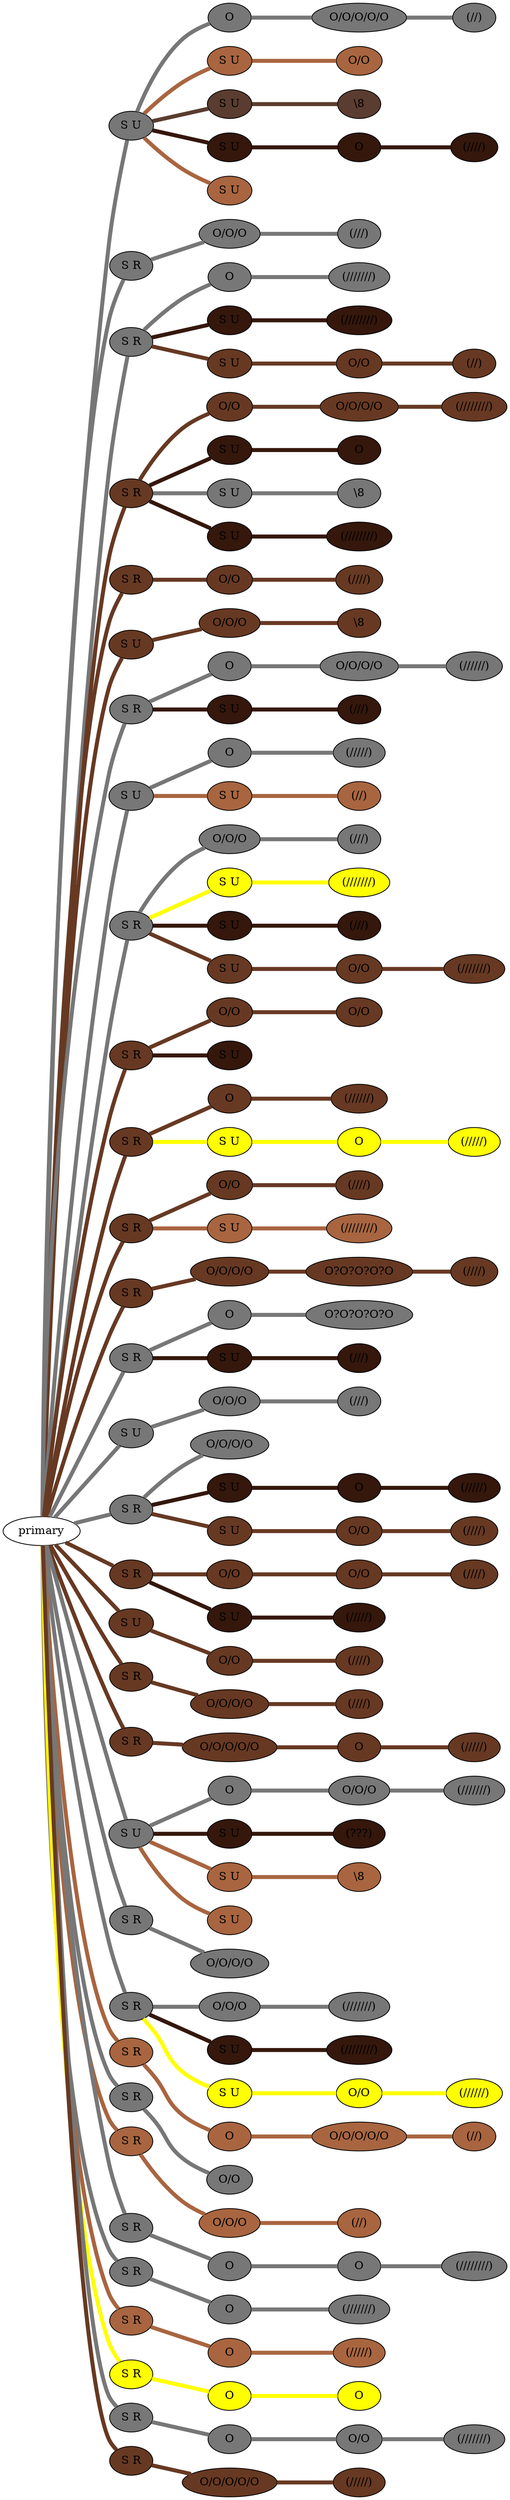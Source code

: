 graph {
 graph [rankdir=LR]
"primary" -- "1" [penwidth=5,color="#777777"]
"1" [label="S U", style=filled, fillcolor="#777777"]
"1" -- "1:0" [penwidth=5,color="#777777"]
"1:0" [label="O", style=filled, fillcolor="#777777"]
"1:0" -- "1:1" [penwidth=5,color="#777777"]
"1:1" [label="O/O/O/O/O", style=filled, fillcolor="#777777"]
"1:1" -- "1:2" [penwidth=5,color="#777777"]
"1:2" [label="(//)", style=filled, fillcolor="#777777"]
"1" -- "1s1" [penwidth=5,color="#A86540"]
"1s1" [label="S U", style=filled, fillcolor="#A86540"]
"1s1" -- "1s1:0" [penwidth=5,color="#A86540"]
"1s1:0" [label="O/O", style=filled, fillcolor="#A86540"]
"1" -- "1s2" [penwidth=5,color="#5A3D30"]
"1s2" [label="S U", style=filled, fillcolor="#5A3D30"]
"1s2" -- "1s2:0" [penwidth=5,color="#5A3D30"]
"1s2:0" [label="\\8", style=filled, fillcolor="#5A3D30"]
"1" -- "1s3" [penwidth=5,color="#35170C"]
"1s3" [label="S U", style=filled, fillcolor="#35170C"]
"1s3" -- "1s3:0" [penwidth=5,color="#35170C"]
"1s3:0" [label="O", style=filled, fillcolor="#35170C"]
"1s3:0" -- "1s3:1" [penwidth=5,color="#35170C"]
"1s3:1" [label="(////)", style=filled, fillcolor="#35170C"]
"1" -- "1s4" [penwidth=5,color="#A86540"]
"1s4" [label="S U", style=filled, fillcolor="#A86540"]
"primary" -- "2" [penwidth=5,color="#777777"]
"2" [label="S R", style=filled, fillcolor="#777777"]
"2" -- "2:0" [penwidth=5,color="#777777"]
"2:0" [label="O/O/O", style=filled, fillcolor="#777777"]
"2:0" -- "2:1" [penwidth=5,color="#777777"]
"2:1" [label="(///)", style=filled, fillcolor="#777777"]
"primary" -- "3" [penwidth=5,color="#777777"]
"3" [label="S R", style=filled, fillcolor="#777777"]
"3" -- "3:0" [penwidth=5,color="#777777"]
"3:0" [label="O", style=filled, fillcolor="#777777"]
"3:0" -- "3:1" [penwidth=5,color="#777777"]
"3:1" [label="(///////)", style=filled, fillcolor="#777777"]
"3" -- "3s1" [penwidth=5,color="#35170C"]
"3s1" [label="S U", style=filled, fillcolor="#35170C"]
"3s1" -- "3s1:0" [penwidth=5,color="#35170C"]
"3s1:0" [label="(////////)", style=filled, fillcolor="#35170C"]
"3" -- "3s2" [penwidth=5,color="#673923"]
"3s2" [label="S U", style=filled, fillcolor="#673923"]
"3s2" -- "3s2:0" [penwidth=5,color="#673923"]
"3s2:0" [label="O/O", style=filled, fillcolor="#673923"]
"3s2:0" -- "3s2:1" [penwidth=5,color="#673923"]
"3s2:1" [label="(//)", style=filled, fillcolor="#673923"]
"primary" -- "4" [penwidth=5,color="#673923"]
"4" [label="S R", style=filled, fillcolor="#673923"]
"4" -- "4:0" [penwidth=5,color="#673923"]
"4:0" [label="O/O", style=filled, fillcolor="#673923"]
"4:0" -- "4:1" [penwidth=5,color="#673923"]
"4:1" [label="O/O/O/O", style=filled, fillcolor="#673923"]
"4:1" -- "4:2" [penwidth=5,color="#673923"]
"4:2" [label="(////////)", style=filled, fillcolor="#673923"]
"4" -- "4s1" [penwidth=5,color="#35170C"]
"4s1" [label="S U", style=filled, fillcolor="#35170C"]
"4s1" -- "4s1:0" [penwidth=5,color="#35170C"]
"4s1:0" [label="O", style=filled, fillcolor="#35170C"]
"4" -- "4s2" [penwidth=5,color="#777777"]
"4s2" [label="S U", style=filled, fillcolor="#777777"]
"4s2" -- "4s2:0" [penwidth=5,color="#777777"]
"4s2:0" [label="\\8", style=filled, fillcolor="#777777"]
"4" -- "4s3" [penwidth=5,color="#35170C"]
"4s3" [label="S U", style=filled, fillcolor="#35170C"]
"4s3" -- "4s3:0" [penwidth=5,color="#35170C"]
"4s3:0" [label="(////////)", style=filled, fillcolor="#35170C"]
"primary" -- "5" [penwidth=5,color="#673923"]
"5" [label="S R", style=filled, fillcolor="#673923"]
"5" -- "5:0" [penwidth=5,color="#673923"]
"5:0" [label="O/O", style=filled, fillcolor="#673923"]
"5:0" -- "5:1" [penwidth=5,color="#673923"]
"5:1" [label="(////)", style=filled, fillcolor="#673923"]
"primary" -- "6" [penwidth=5,color="#673923"]
"6" [label="S U", style=filled, fillcolor="#673923"]
"6" -- "6:0" [penwidth=5,color="#673923"]
"6:0" [label="O/O/O", style=filled, fillcolor="#673923"]
"6:0" -- "6:1" [penwidth=5,color="#673923"]
"6:1" [label="\\8", style=filled, fillcolor="#673923"]
"primary" -- "7" [penwidth=5,color="#777777"]
"7" [label="S R", style=filled, fillcolor="#777777"]
"7" -- "7:0" [penwidth=5,color="#777777"]
"7:0" [label="O", style=filled, fillcolor="#777777"]
"7:0" -- "7:1" [penwidth=5,color="#777777"]
"7:1" [label="O/O/O/O", style=filled, fillcolor="#777777"]
"7:1" -- "7:2" [penwidth=5,color="#777777"]
"7:2" [label="(//////)", style=filled, fillcolor="#777777"]
"7" -- "7s1" [penwidth=5,color="#35170C"]
"7s1" [label="S U", style=filled, fillcolor="#35170C"]
"7s1" -- "7s1:0" [penwidth=5,color="#35170C"]
"7s1:0" [label="(///)", style=filled, fillcolor="#35170C"]
"primary" -- "8" [penwidth=5,color="#777777"]
"8" [label="S U", style=filled, fillcolor="#777777"]
"8" -- "8:0" [penwidth=5,color="#777777"]
"8:0" [label="O", style=filled, fillcolor="#777777"]
"8:0" -- "8:1" [penwidth=5,color="#777777"]
"8:1" [label="(/////)", style=filled, fillcolor="#777777"]
"8" -- "8s1" [penwidth=5,color="#A86540"]
"8s1" [label="S U", style=filled, fillcolor="#A86540"]
"8s1" -- "8s1:0" [penwidth=5,color="#A86540"]
"8s1:0" [label="(//)", style=filled, fillcolor="#A86540"]
"primary" -- "9" [penwidth=5,color="#777777"]
"9" [label="S R", style=filled, fillcolor="#777777"]
"9" -- "9:0" [penwidth=5,color="#777777"]
"9:0" [label="O/O/O", style=filled, fillcolor="#777777"]
"9:0" -- "9:1" [penwidth=5,color="#777777"]
"9:1" [label="(///)", style=filled, fillcolor="#777777"]
"9" -- "9s1" [penwidth=5,color=yellow]
"9s1" [label="S U", style=filled, fillcolor=yellow]
"9s1" -- "9s1:0" [penwidth=5,color=yellow]
"9s1:0" [label="(///////)", style=filled, fillcolor=yellow]
"9" -- "9s2" [penwidth=5,color="#35170C"]
"9s2" [label="S U", style=filled, fillcolor="#35170C"]
"9s2" -- "9s2:0" [penwidth=5,color="#35170C"]
"9s2:0" [label="(///)", style=filled, fillcolor="#35170C"]
"9" -- "9s3" [penwidth=5,color="#673923"]
"9s3" [label="S U", style=filled, fillcolor="#673923"]
"9s3" -- "9s3:0" [penwidth=5,color="#673923"]
"9s3:0" [label="O/O", style=filled, fillcolor="#673923"]
"9s3:0" -- "9s3:1" [penwidth=5,color="#673923"]
"9s3:1" [label="(///////)", style=filled, fillcolor="#673923"]
"primary" -- "10" [penwidth=5,color="#673923"]
"10" [label="S R", style=filled, fillcolor="#673923"]
"10" -- "10:0" [penwidth=5,color="#673923"]
"10:0" [label="O/O", style=filled, fillcolor="#673923"]
"10:0" -- "10:1" [penwidth=5,color="#673923"]
"10:1" [label="O/O", style=filled, fillcolor="#673923"]
"10" -- "10s1" [penwidth=5,color="#35170C"]
"10s1" [label="S U", style=filled, fillcolor="#35170C"]
"primary" -- "11" [penwidth=5,color="#673923"]
"11" [label="S R", style=filled, fillcolor="#673923"]
"11" -- "11:0" [penwidth=5,color="#673923"]
"11:0" [label="O", style=filled, fillcolor="#673923"]
"11:0" -- "11:1" [penwidth=5,color="#673923"]
"11:1" [label="(//////)", style=filled, fillcolor="#673923"]
"11" -- "11s1" [penwidth=5,color=yellow]
"11s1" [label="S U", style=filled, fillcolor=yellow]
"11s1" -- "11s1:0" [penwidth=5,color=yellow]
"11s1:0" [label="O", style=filled, fillcolor=yellow]
"11s1:0" -- "11s1:1" [penwidth=5,color=yellow]
"11s1:1" [label="(/////)", style=filled, fillcolor=yellow]
"primary" -- "12" [penwidth=5,color="#673923"]
"12" [label="S R", style=filled, fillcolor="#673923"]
"12" -- "12:0" [penwidth=5,color="#673923"]
"12:0" [label="O/O", style=filled, fillcolor="#673923"]
"12:0" -- "12:1" [penwidth=5,color="#673923"]
"12:1" [label="(////)", style=filled, fillcolor="#673923"]
"12" -- "12s1" [penwidth=5,color="#A86540"]
"12s1" [label="S U", style=filled, fillcolor="#A86540"]
"12s1" -- "12s1:0" [penwidth=5,color="#A86540"]
"12s1:0" [label="(////////)", style=filled, fillcolor="#A86540"]
"primary" -- "13" [penwidth=5,color="#673923"]
"13" [label="S R", style=filled, fillcolor="#673923"]
"13" -- "13:0" [penwidth=5,color="#673923"]
"13:0" [label="O/O/O/O", style=filled, fillcolor="#673923"]
"13:0" -- "13:1" [penwidth=5,color="#673923"]
"13:1" [label="O?O?O?O?O", style=filled, fillcolor="#673923"]
"13:1" -- "13:2" [penwidth=5,color="#673923"]
"13:2" [label="(////)", style=filled, fillcolor="#673923"]
"primary" -- "14" [penwidth=5,color="#777777"]
"14" [label="S R", style=filled, fillcolor="#777777"]
"14" -- "14:0" [penwidth=5,color="#777777"]
"14:0" [label="O", style=filled, fillcolor="#777777"]
"14:0" -- "14:1" [penwidth=5,color="#777777"]
"14:1" [label="O?O?O?O?O", style=filled, fillcolor="#777777"]
"14" -- "14s1" [penwidth=5,color="#35170C"]
"14s1" [label="S U", style=filled, fillcolor="#35170C"]
"14s1" -- "14s1:0" [penwidth=5,color="#35170C"]
"14s1:0" [label="(///)", style=filled, fillcolor="#35170C"]
"primary" -- "15" [penwidth=5,color="#777777"]
"15" [label="S U", style=filled, fillcolor="#777777"]
"15" -- "15:0" [penwidth=5,color="#777777"]
"15:0" [label="O/O/O", style=filled, fillcolor="#777777"]
"15:0" -- "15:1" [penwidth=5,color="#777777"]
"15:1" [label="(///)", style=filled, fillcolor="#777777"]
"primary" -- "16" [penwidth=5,color="#777777"]
"16" [label="S R", style=filled, fillcolor="#777777"]
"16" -- "16:0" [penwidth=5,color="#777777"]
"16:0" [label="O/O/O/O", style=filled, fillcolor="#777777"]
"16" -- "16s1" [penwidth=5,color="#35170C"]
"16s1" [label="S U", style=filled, fillcolor="#35170C"]
"16s1" -- "16s1:0" [penwidth=5,color="#35170C"]
"16s1:0" [label="O", style=filled, fillcolor="#35170C"]
"16s1:0" -- "16s1:1" [penwidth=5,color="#35170C"]
"16s1:1" [label="(/////)", style=filled, fillcolor="#35170C"]
"16" -- "16s2" [penwidth=5,color="#673923"]
"16s2" [label="S U", style=filled, fillcolor="#673923"]
"16s2" -- "16s2:0" [penwidth=5,color="#673923"]
"16s2:0" [label="O/O", style=filled, fillcolor="#673923"]
"16s2:0" -- "16s2:1" [penwidth=5,color="#673923"]
"16s2:1" [label="(////)", style=filled, fillcolor="#673923"]
"primary" -- "17" [penwidth=5,color="#673923"]
"17" [label="S R", style=filled, fillcolor="#673923"]
"17" -- "17:0" [penwidth=5,color="#673923"]
"17:0" [label="O/O", style=filled, fillcolor="#673923"]
"17:0" -- "17:1" [penwidth=5,color="#673923"]
"17:1" [label="O/O", style=filled, fillcolor="#673923"]
"17:1" -- "17:2" [penwidth=5,color="#673923"]
"17:2" [label="(////)", style=filled, fillcolor="#673923"]
"17" -- "17s1" [penwidth=5,color="#35170C"]
"17s1" [label="S U", style=filled, fillcolor="#35170C"]
"17s1" -- "17s1:0" [penwidth=5,color="#35170C"]
"17s1:0" [label="(/////)", style=filled, fillcolor="#35170C"]
"primary" -- "18" [penwidth=5,color="#673923"]
"18" [label="S U", style=filled, fillcolor="#673923"]
"18" -- "18:0" [penwidth=5,color="#673923"]
"18:0" [label="O/O", style=filled, fillcolor="#673923"]
"18:0" -- "18:1" [penwidth=5,color="#673923"]
"18:1" [label="(////)", style=filled, fillcolor="#673923"]
"primary" -- "19" [penwidth=5,color="#673923"]
"19" [label="S R", style=filled, fillcolor="#673923"]
"19" -- "19:0" [penwidth=5,color="#673923"]
"19:0" [label="O/O/O/O", style=filled, fillcolor="#673923"]
"19:0" -- "19:1" [penwidth=5,color="#673923"]
"19:1" [label="(////)", style=filled, fillcolor="#673923"]
"primary" -- "20" [penwidth=5,color="#673923"]
"20" [label="S R", style=filled, fillcolor="#673923"]
"20" -- "20:0" [penwidth=5,color="#673923"]
"20:0" [label="O/O/O/O/O", style=filled, fillcolor="#673923"]
"20:0" -- "20:1" [penwidth=5,color="#673923"]
"20:1" [label="O", style=filled, fillcolor="#673923"]
"20:1" -- "20:2" [penwidth=5,color="#673923"]
"20:2" [label="(/////)", style=filled, fillcolor="#673923"]
"primary" -- "21" [penwidth=5,color="#777777"]
"21" [label="S U", style=filled, fillcolor="#777777"]
"21" -- "21:0" [penwidth=5,color="#777777"]
"21:0" [label="O", style=filled, fillcolor="#777777"]
"21:0" -- "21:1" [penwidth=5,color="#777777"]
"21:1" [label="O/O/O", style=filled, fillcolor="#777777"]
"21:1" -- "21:2" [penwidth=5,color="#777777"]
"21:2" [label="(///////)", style=filled, fillcolor="#777777"]
"21" -- "21s1" [penwidth=5,color="#35170C"]
"21s1" [label="S U", style=filled, fillcolor="#35170C"]
"21s1" -- "21s1:0" [penwidth=5,color="#35170C"]
"21s1:0" [label="(???)", style=filled, fillcolor="#35170C"]
"21" -- "21s2" [penwidth=5,color="#A86540"]
"21s2" [label="S U", style=filled, fillcolor="#A86540"]
"21s2" -- "21s2:0" [penwidth=5,color="#A86540"]
"21s2:0" [label="\\8", style=filled, fillcolor="#A86540"]
"21" -- "21s3" [penwidth=5,color="#A86540"]
"21s3" [label="S U", style=filled, fillcolor="#A86540"]
"primary" -- "22" [penwidth=5,color="#777777"]
"22" [label="S R", style=filled, fillcolor="#777777"]
"22" -- "22:0" [penwidth=5,color="#777777"]
"22:0" [label="O/O/O/O", style=filled, fillcolor="#777777"]
"primary" -- "23" [penwidth=5,color="#777777"]
"23" [label="S R", style=filled, fillcolor="#777777"]
"23" -- "23:0" [penwidth=5,color="#777777"]
"23:0" [label="O/O/O", style=filled, fillcolor="#777777"]
"23:0" -- "23:1" [penwidth=5,color="#777777"]
"23:1" [label="(///////)", style=filled, fillcolor="#777777"]
"23" -- "23s1" [penwidth=5,color="#35170C"]
"23s1" [label="S U", style=filled, fillcolor="#35170C"]
"23s1" -- "23s1:0" [penwidth=5,color="#35170C"]
"23s1:0" [label="(////////)", style=filled, fillcolor="#35170C"]
"23" -- "23s2" [penwidth=5,color=yellow]
"23s2" [label="S U", style=filled, fillcolor=yellow]
"23s2" -- "23s2:0" [penwidth=5,color=yellow]
"23s2:0" [label="O/O", style=filled, fillcolor=yellow]
"23s2:0" -- "23s2:1" [penwidth=5,color=yellow]
"23s2:1" [label="(//////)", style=filled, fillcolor=yellow]
"primary" -- "24" [penwidth=5,color="#A86540"]
"24" [label="S R", style=filled, fillcolor="#A86540"]
"24" -- "24:0" [penwidth=5,color="#A86540"]
"24:0" [label="O", style=filled, fillcolor="#A86540"]
"24:0" -- "24:1" [penwidth=5,color="#A86540"]
"24:1" [label="O/O/O/O/O", style=filled, fillcolor="#A86540"]
"24:1" -- "24:2" [penwidth=5,color="#A86540"]
"24:2" [label="(//)", style=filled, fillcolor="#A86540"]
"primary" -- "25" [penwidth=5,color="#777777"]
"25" [label="S R", style=filled, fillcolor="#777777"]
"25" -- "25:0" [penwidth=5,color="#777777"]
"25:0" [label="O/O", style=filled, fillcolor="#777777"]
"primary" -- "26" [penwidth=5,color="#A86540"]
"26" [label="S R", style=filled, fillcolor="#A86540"]
"26" -- "26:0" [penwidth=5,color="#A86540"]
"26:0" [label="O/O/O", style=filled, fillcolor="#A86540"]
"26:0" -- "26:1" [penwidth=5,color="#A86540"]
"26:1" [label="(//)", style=filled, fillcolor="#A86540"]
"primary" -- "27" [penwidth=5,color="#777777"]
"27" [label="S R", style=filled, fillcolor="#777777"]
"27" -- "27:0" [penwidth=5,color="#777777"]
"27:0" [label="O", style=filled, fillcolor="#777777"]
"27:0" -- "27:1" [penwidth=5,color="#777777"]
"27:1" [label="O", style=filled, fillcolor="#777777"]
"27:1" -- "27:2" [penwidth=5,color="#777777"]
"27:2" [label="(////////)", style=filled, fillcolor="#777777"]
"primary" -- "28" [penwidth=5,color="#777777"]
"28" [label="S R", style=filled, fillcolor="#777777"]
"28" -- "28:0" [penwidth=5,color="#777777"]
"28:0" [label="O", style=filled, fillcolor="#777777"]
"28:0" -- "28:1" [penwidth=5,color="#777777"]
"28:1" [label="(///////)", style=filled, fillcolor="#777777"]
"primary" -- "29" [penwidth=5,color="#A86540"]
"29" [label="S R", style=filled, fillcolor="#A86540"]
"29" -- "29:0" [penwidth=5,color="#A86540"]
"29:0" [label="O", style=filled, fillcolor="#A86540"]
"29:0" -- "29:1" [penwidth=5,color="#A86540"]
"29:1" [label="(/////)", style=filled, fillcolor="#A86540"]
"primary" -- "30" [penwidth=5,color=yellow]
"30" [label="S R", style=filled, fillcolor=yellow]
"30" -- "30:0" [penwidth=5,color=yellow]
"30:0" [label="O", style=filled, fillcolor=yellow]
"30:0" -- "30:1" [penwidth=5,color=yellow]
"30:1" [label="O", style=filled, fillcolor=yellow]
"primary" -- "31" [penwidth=5,color="#777777"]
"31" [label="S R", style=filled, fillcolor="#777777"]
"31" -- "31:0" [penwidth=5,color="#777777"]
"31:0" [label="O", style=filled, fillcolor="#777777"]
"31:0" -- "31:1" [penwidth=5,color="#777777"]
"31:1" [label="O/O", style=filled, fillcolor="#777777"]
"31:1" -- "31:2" [penwidth=5,color="#777777"]
"31:2" [label="(///////)", style=filled, fillcolor="#777777"]
"primary" -- "32" [penwidth=5,color="#673923"]
"32" [label="S R", style=filled, fillcolor="#673923"]
"32" -- "32:0" [penwidth=5,color="#673923"]
"32:0" [label="O/O/O/O/O", style=filled, fillcolor="#673923"]
"32:0" -- "32:1" [penwidth=5,color="#673923"]
"32:1" [label="(/////)", style=filled, fillcolor="#673923"]
}
